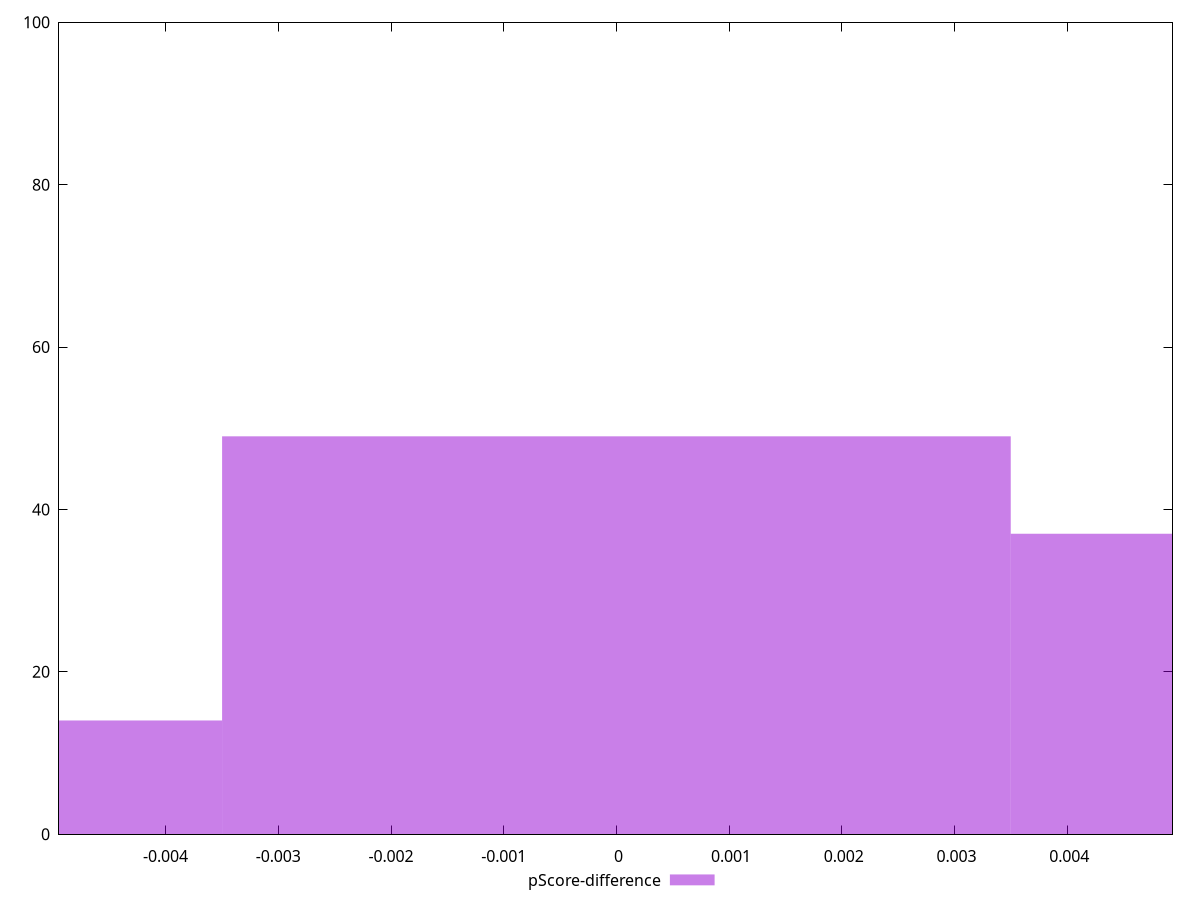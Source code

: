 reset

$pScoreDifference <<EOF
0.006997636961345736 37
0 49
-0.006997636961345736 14
EOF

set key outside below
set boxwidth 0.006997636961345736
set xrange [-0.004945957480423924:0.0049340931881060035]
set yrange [0:100]
set trange [0:100]
set style fill transparent solid 0.5 noborder
set terminal svg size 640, 490 enhanced background rgb 'white'
set output "report_00017_2021-02-10T15-08-03.406Z/interactive/samples/pages+cached+noadtech+nomedia+nocss/pScore-difference/histogram.svg"

plot $pScoreDifference title "pScore-difference" with boxes

reset
